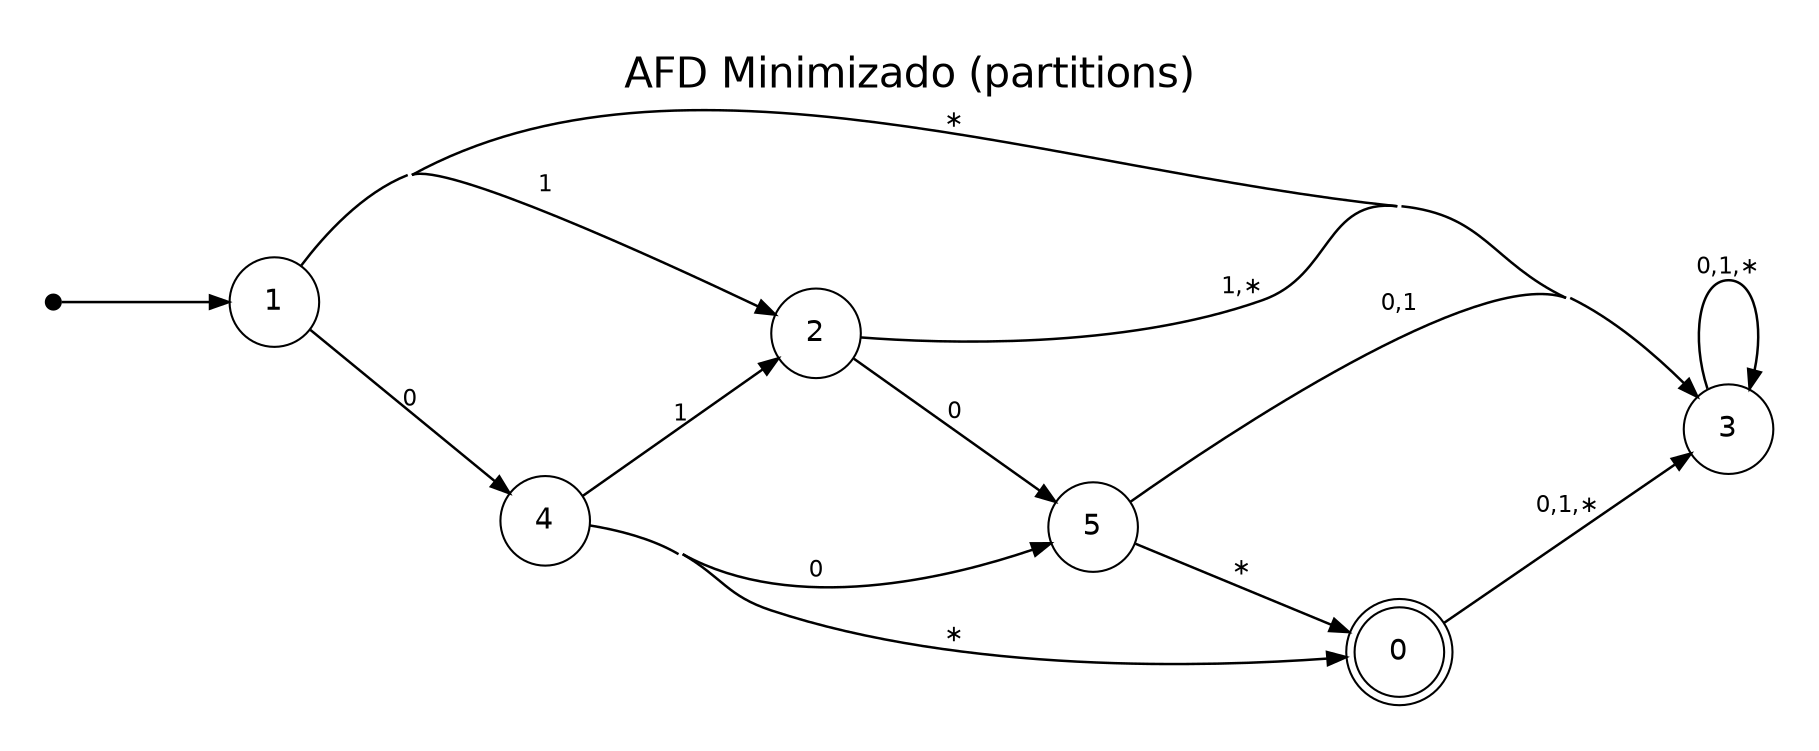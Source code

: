 digraph DFA {
  rankdir=LR; layout=dot; splines=true; overlap=false; concentrate=true; outputorder=edgesfirst; nodesep=0.7; ranksep=1.1; margin=0.25;
  labelloc="t"; label="AFD Minimizado (partitions)"; fontsize=20; fontname="Helvetica";
  node [shape=circle, width=0.6, height=0.6, fontname="Helvetica"];
  edge [fontname="Helvetica", fontsize=11, arrowsize=0.9, penwidth=1.2, labeldistance=1.6];
  __start [shape=point, width=0.1, label=""];
  __start -> 1;
  0 [shape=doublecircle];
  0 -> 3 [label="0,1,∗"];
  1 -> 4 [label="0"];
  1 -> 2 [label="1"];
  1 -> 3 [label="∗"];
  2 -> 5 [label="0"];
  2 -> 3 [label="1,∗"];
  3 -> 3 [label="0,1,∗"];
  4 -> 5 [label="0"];
  4 -> 2 [label="1"];
  4 -> 0 [label="∗"];
  5 -> 3 [label="0,1"];
  5 -> 0 [label="∗"];
}